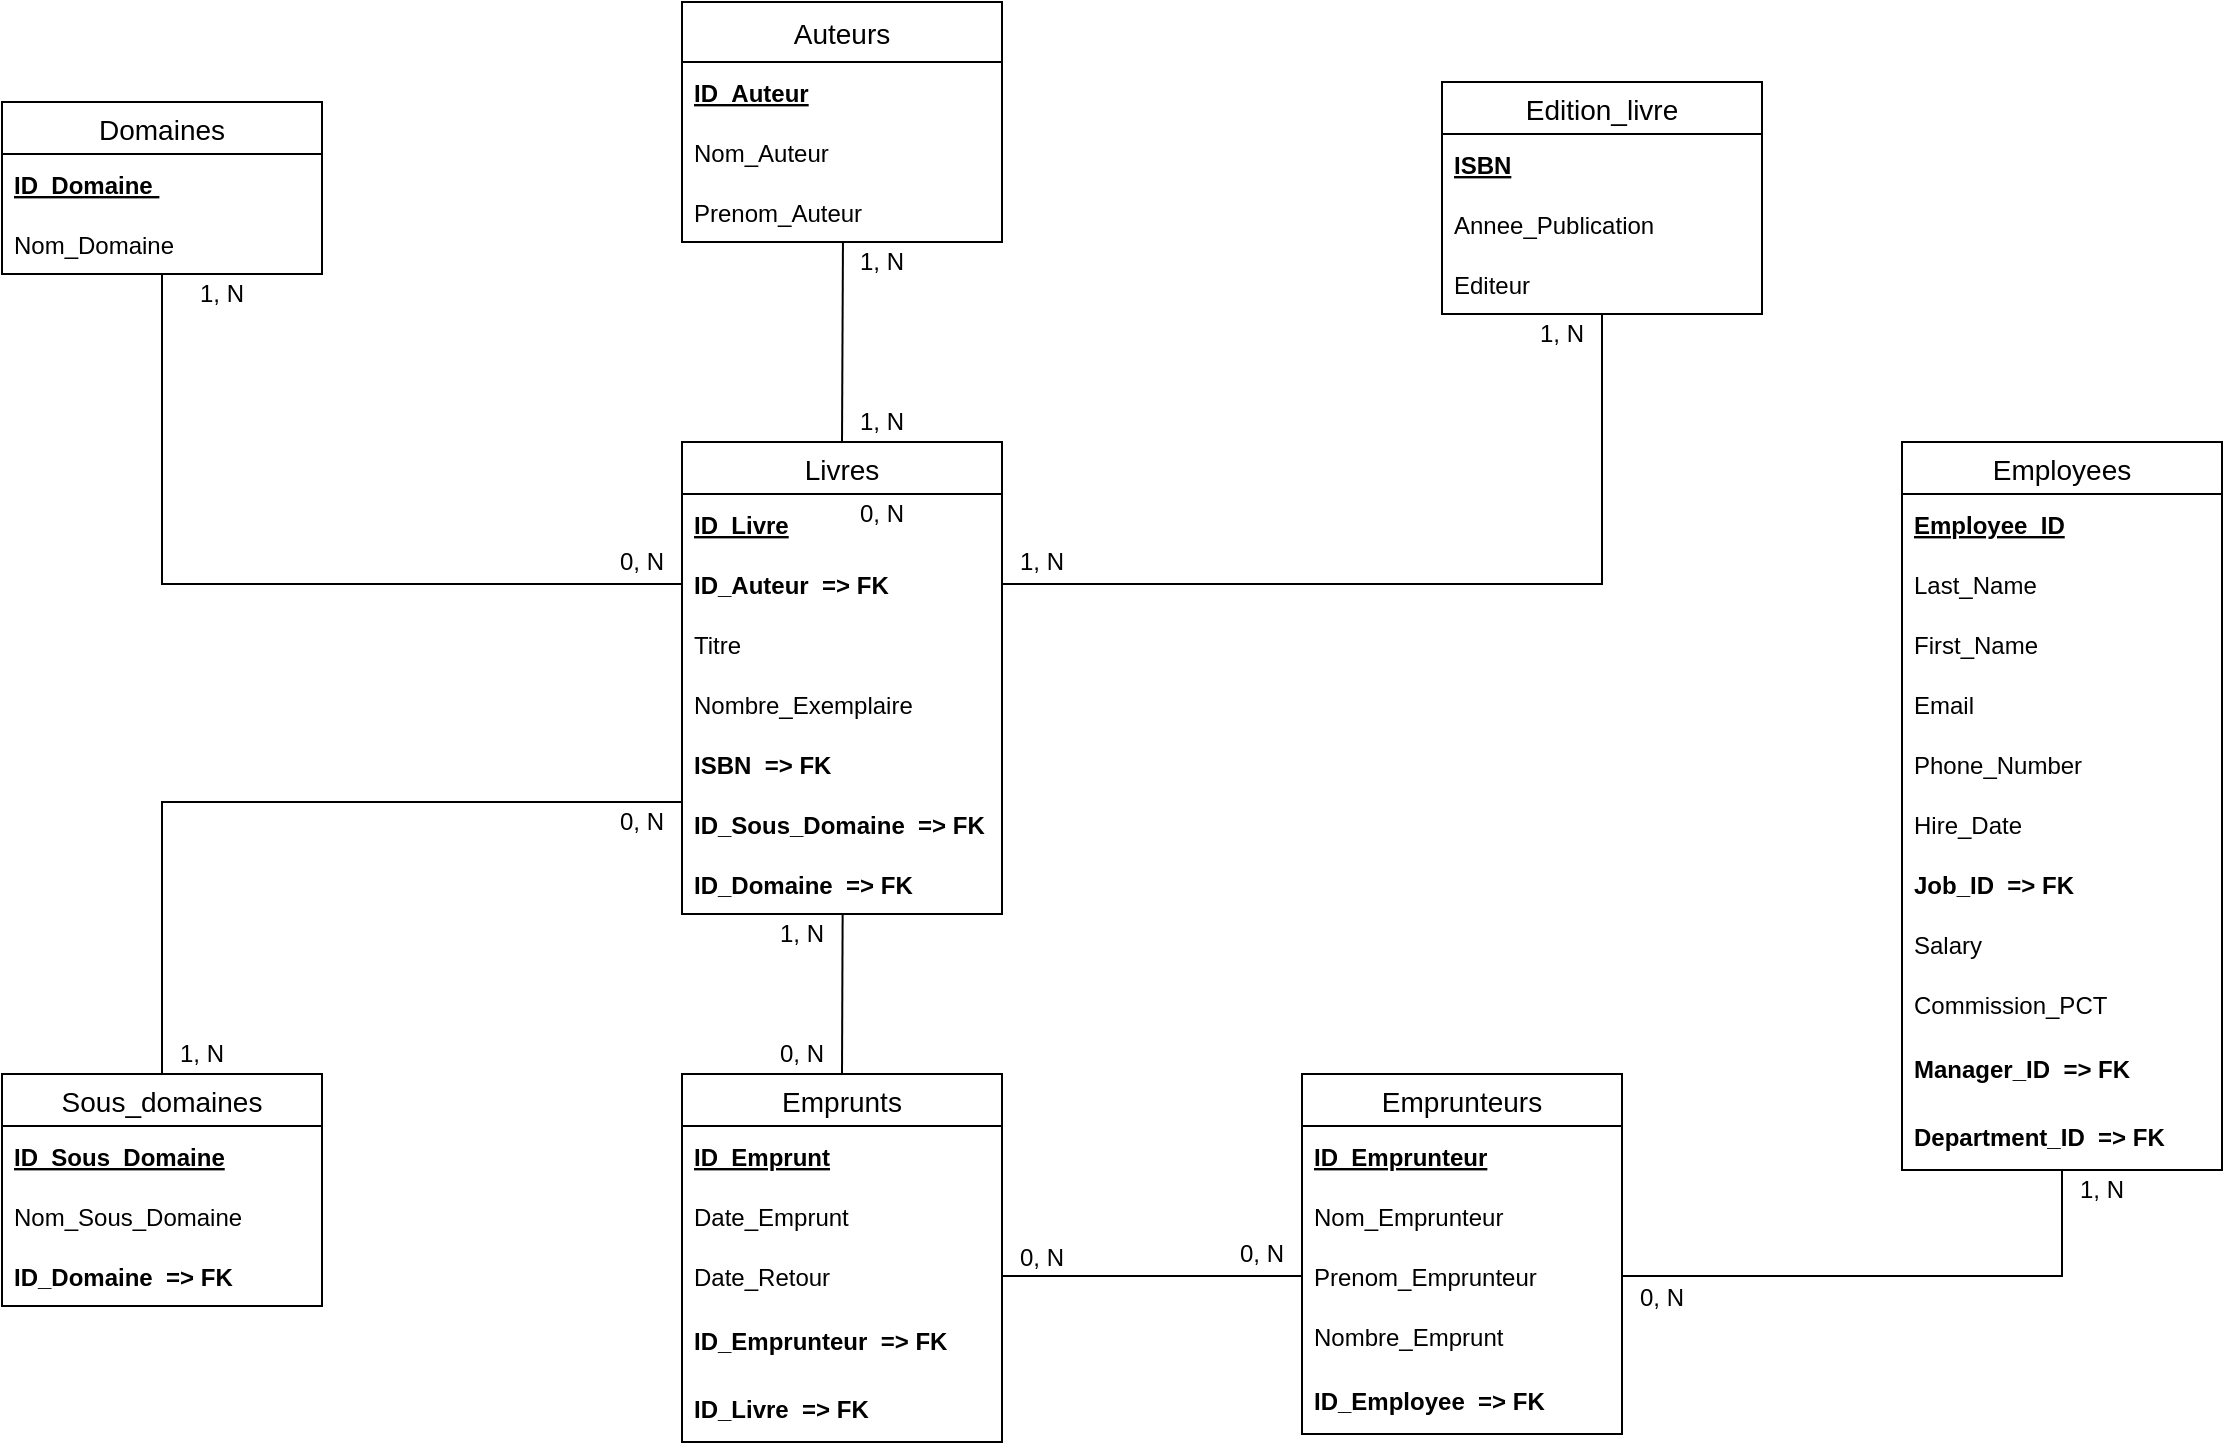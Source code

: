 <mxfile version="14.6.3" type="github">
  <diagram id="429AmuUsz2bHUvxWa3WN" name="Page-1">
    <mxGraphModel dx="1185" dy="635" grid="1" gridSize="10" guides="1" tooltips="1" connect="1" arrows="1" fold="1" page="1" pageScale="1" pageWidth="1169" pageHeight="827" math="0" shadow="0">
      <root>
        <mxCell id="0" />
        <mxCell id="1" parent="0" />
        <mxCell id="TLu3c3DGkV49g3xgr-cT-1" value="Livres" style="swimlane;fontStyle=0;childLayout=stackLayout;horizontal=1;startSize=26;horizontalStack=0;resizeParent=1;resizeParentMax=0;resizeLast=0;collapsible=1;marginBottom=0;align=center;fontSize=14;" parent="1" vertex="1">
          <mxGeometry x="380" y="240" width="160" height="236" as="geometry" />
        </mxCell>
        <mxCell id="TLu3c3DGkV49g3xgr-cT-18" value="ID_Livre" style="text;strokeColor=none;fillColor=none;spacingLeft=4;spacingRight=4;overflow=hidden;rotatable=0;points=[[0,0.5],[1,0.5]];portConstraint=eastwest;fontSize=12;fontStyle=5;verticalAlign=middle;" parent="TLu3c3DGkV49g3xgr-cT-1" vertex="1">
          <mxGeometry y="26" width="160" height="30" as="geometry" />
        </mxCell>
        <mxCell id="TLu3c3DGkV49g3xgr-cT-2" value="ID_Auteur  =&gt; FK" style="text;strokeColor=none;fillColor=none;spacingLeft=4;spacingRight=4;overflow=hidden;rotatable=0;points=[[0,0.5],[1,0.5]];portConstraint=eastwest;fontSize=12;verticalAlign=middle;fontStyle=1" parent="TLu3c3DGkV49g3xgr-cT-1" vertex="1">
          <mxGeometry y="56" width="160" height="30" as="geometry" />
        </mxCell>
        <mxCell id="TLu3c3DGkV49g3xgr-cT-3" value="Titre" style="text;strokeColor=none;fillColor=none;spacingLeft=4;spacingRight=4;overflow=hidden;rotatable=0;points=[[0,0.5],[1,0.5]];portConstraint=eastwest;fontSize=12;verticalAlign=middle;" parent="TLu3c3DGkV49g3xgr-cT-1" vertex="1">
          <mxGeometry y="86" width="160" height="30" as="geometry" />
        </mxCell>
        <mxCell id="TLu3c3DGkV49g3xgr-cT-68" value="Nombre_Exemplaire" style="text;strokeColor=none;fillColor=none;spacingLeft=4;spacingRight=4;overflow=hidden;rotatable=0;points=[[0,0.5],[1,0.5]];portConstraint=eastwest;fontSize=12;verticalAlign=middle;" parent="TLu3c3DGkV49g3xgr-cT-1" vertex="1">
          <mxGeometry y="116" width="160" height="30" as="geometry" />
        </mxCell>
        <mxCell id="TLu3c3DGkV49g3xgr-cT-4" value="ISBN  =&gt; FK" style="text;strokeColor=none;fillColor=none;spacingLeft=4;spacingRight=4;overflow=hidden;rotatable=0;points=[[0,0.5],[1,0.5]];portConstraint=eastwest;fontSize=12;verticalAlign=middle;fontStyle=1" parent="TLu3c3DGkV49g3xgr-cT-1" vertex="1">
          <mxGeometry y="146" width="160" height="30" as="geometry" />
        </mxCell>
        <mxCell id="TLu3c3DGkV49g3xgr-cT-28" value="ID_Sous_Domaine  =&gt; FK" style="text;strokeColor=none;fillColor=none;spacingLeft=4;spacingRight=4;overflow=hidden;rotatable=0;points=[[0,0.5],[1,0.5]];portConstraint=eastwest;fontSize=12;fontStyle=1;verticalAlign=middle;" parent="TLu3c3DGkV49g3xgr-cT-1" vertex="1">
          <mxGeometry y="176" width="160" height="30" as="geometry" />
        </mxCell>
        <mxCell id="TLu3c3DGkV49g3xgr-cT-17" value="ID_Domaine  =&gt; FK" style="text;strokeColor=none;fillColor=none;spacingLeft=4;spacingRight=4;overflow=hidden;rotatable=0;points=[[0,0.5],[1,0.5]];portConstraint=eastwest;fontSize=12;verticalAlign=middle;fontStyle=1" parent="TLu3c3DGkV49g3xgr-cT-1" vertex="1">
          <mxGeometry y="206" width="160" height="30" as="geometry" />
        </mxCell>
        <mxCell id="TLu3c3DGkV49g3xgr-cT-5" value="Domaines" style="swimlane;fontStyle=0;childLayout=stackLayout;horizontal=1;startSize=26;horizontalStack=0;resizeParent=1;resizeParentMax=0;resizeLast=0;collapsible=1;marginBottom=0;align=center;fontSize=14;" parent="1" vertex="1">
          <mxGeometry x="40" y="70" width="160" height="86" as="geometry" />
        </mxCell>
        <mxCell id="TLu3c3DGkV49g3xgr-cT-6" value="ID_Domaine " style="text;spacingLeft=4;spacingRight=4;overflow=hidden;rotatable=0;points=[[0,0.5],[1,0.5]];portConstraint=eastwest;fontSize=12;fontStyle=5;verticalAlign=middle;" parent="TLu3c3DGkV49g3xgr-cT-5" vertex="1">
          <mxGeometry y="26" width="160" height="30" as="geometry" />
        </mxCell>
        <mxCell id="TLu3c3DGkV49g3xgr-cT-7" value="Nom_Domaine" style="text;strokeColor=none;fillColor=none;spacingLeft=4;spacingRight=4;overflow=hidden;rotatable=0;points=[[0,0.5],[1,0.5]];portConstraint=eastwest;fontSize=12;verticalAlign=middle;" parent="TLu3c3DGkV49g3xgr-cT-5" vertex="1">
          <mxGeometry y="56" width="160" height="30" as="geometry" />
        </mxCell>
        <mxCell id="TLu3c3DGkV49g3xgr-cT-9" value="Edition_livre" style="swimlane;fontStyle=0;childLayout=stackLayout;horizontal=1;startSize=26;horizontalStack=0;resizeParent=1;resizeParentMax=0;resizeLast=0;collapsible=1;marginBottom=0;align=center;fontSize=14;" parent="1" vertex="1">
          <mxGeometry x="760" y="60" width="160" height="116" as="geometry" />
        </mxCell>
        <mxCell id="TLu3c3DGkV49g3xgr-cT-10" value="ISBN" style="text;strokeColor=none;fillColor=none;spacingLeft=4;spacingRight=4;overflow=hidden;rotatable=0;points=[[0,0.5],[1,0.5]];portConstraint=eastwest;fontSize=12;verticalAlign=middle;fontStyle=5" parent="TLu3c3DGkV49g3xgr-cT-9" vertex="1">
          <mxGeometry y="26" width="160" height="30" as="geometry" />
        </mxCell>
        <mxCell id="TLu3c3DGkV49g3xgr-cT-27" value="Annee_Publication" style="text;strokeColor=none;fillColor=none;spacingLeft=4;spacingRight=4;overflow=hidden;rotatable=0;points=[[0,0.5],[1,0.5]];portConstraint=eastwest;fontSize=12;verticalAlign=middle;" parent="TLu3c3DGkV49g3xgr-cT-9" vertex="1">
          <mxGeometry y="56" width="160" height="30" as="geometry" />
        </mxCell>
        <mxCell id="TLu3c3DGkV49g3xgr-cT-11" value="Editeur" style="text;strokeColor=none;fillColor=none;spacingLeft=4;spacingRight=4;overflow=hidden;rotatable=0;points=[[0,0.5],[1,0.5]];portConstraint=eastwest;fontSize=12;verticalAlign=middle;" parent="TLu3c3DGkV49g3xgr-cT-9" vertex="1">
          <mxGeometry y="86" width="160" height="30" as="geometry" />
        </mxCell>
        <mxCell id="TLu3c3DGkV49g3xgr-cT-13" value="Sous_domaines" style="swimlane;fontStyle=0;childLayout=stackLayout;horizontal=1;startSize=26;horizontalStack=0;resizeParent=1;resizeParentMax=0;resizeLast=0;collapsible=1;marginBottom=0;align=center;fontSize=14;" parent="1" vertex="1">
          <mxGeometry x="40" y="556" width="160" height="116" as="geometry" />
        </mxCell>
        <mxCell id="TLu3c3DGkV49g3xgr-cT-14" value="ID_Sous_Domaine" style="text;strokeColor=none;fillColor=none;spacingLeft=4;spacingRight=4;overflow=hidden;rotatable=0;points=[[0,0.5],[1,0.5]];portConstraint=eastwest;fontSize=12;fontStyle=5;verticalAlign=middle;" parent="TLu3c3DGkV49g3xgr-cT-13" vertex="1">
          <mxGeometry y="26" width="160" height="30" as="geometry" />
        </mxCell>
        <mxCell id="TLu3c3DGkV49g3xgr-cT-26" value="Nom_Sous_Domaine" style="text;strokeColor=none;fillColor=none;spacingLeft=4;spacingRight=4;overflow=hidden;rotatable=0;points=[[0,0.5],[1,0.5]];portConstraint=eastwest;fontSize=12;verticalAlign=middle;" parent="TLu3c3DGkV49g3xgr-cT-13" vertex="1">
          <mxGeometry y="56" width="160" height="30" as="geometry" />
        </mxCell>
        <mxCell id="TLu3c3DGkV49g3xgr-cT-15" value="ID_Domaine  =&gt; FK" style="text;strokeColor=none;fillColor=none;spacingLeft=4;spacingRight=4;overflow=hidden;rotatable=0;points=[[0,0.5],[1,0.5]];portConstraint=eastwest;fontSize=12;verticalAlign=middle;fontStyle=1" parent="TLu3c3DGkV49g3xgr-cT-13" vertex="1">
          <mxGeometry y="86" width="160" height="30" as="geometry" />
        </mxCell>
        <mxCell id="TLu3c3DGkV49g3xgr-cT-40" value="Auteurs" style="swimlane;fontStyle=0;childLayout=stackLayout;horizontal=1;startSize=30;horizontalStack=0;resizeParent=1;resizeParentMax=0;resizeLast=0;collapsible=1;marginBottom=0;align=center;fontSize=14;" parent="1" vertex="1">
          <mxGeometry x="380" y="20" width="160" height="120" as="geometry" />
        </mxCell>
        <mxCell id="TLu3c3DGkV49g3xgr-cT-41" value="ID_Auteur" style="text;strokeColor=none;fillColor=none;spacingLeft=4;spacingRight=4;overflow=hidden;rotatable=0;points=[[0,0.5],[1,0.5]];portConstraint=eastwest;fontSize=12;verticalAlign=middle;fontStyle=5" parent="TLu3c3DGkV49g3xgr-cT-40" vertex="1">
          <mxGeometry y="30" width="160" height="30" as="geometry" />
        </mxCell>
        <mxCell id="TLu3c3DGkV49g3xgr-cT-42" value="Nom_Auteur" style="text;strokeColor=none;fillColor=none;spacingLeft=4;spacingRight=4;overflow=hidden;rotatable=0;points=[[0,0.5],[1,0.5]];portConstraint=eastwest;fontSize=12;verticalAlign=middle;" parent="TLu3c3DGkV49g3xgr-cT-40" vertex="1">
          <mxGeometry y="60" width="160" height="30" as="geometry" />
        </mxCell>
        <mxCell id="TLu3c3DGkV49g3xgr-cT-43" value="Prenom_Auteur" style="text;strokeColor=none;fillColor=none;spacingLeft=4;spacingRight=4;overflow=hidden;rotatable=0;points=[[0,0.5],[1,0.5]];portConstraint=eastwest;fontSize=12;verticalAlign=middle;" parent="TLu3c3DGkV49g3xgr-cT-40" vertex="1">
          <mxGeometry y="90" width="160" height="30" as="geometry" />
        </mxCell>
        <mxCell id="TLu3c3DGkV49g3xgr-cT-45" value="" style="endArrow=none;html=1;rounded=0;edgeStyle=orthogonalEdgeStyle;exitX=1;exitY=0.5;exitDx=0;exitDy=0;entryX=0.5;entryY=1;entryDx=0;entryDy=0;" parent="1" source="TLu3c3DGkV49g3xgr-cT-2" target="TLu3c3DGkV49g3xgr-cT-9" edge="1">
          <mxGeometry relative="1" as="geometry">
            <mxPoint x="330" y="370" as="sourcePoint" />
            <mxPoint x="850" y="190" as="targetPoint" />
          </mxGeometry>
        </mxCell>
        <mxCell id="TLu3c3DGkV49g3xgr-cT-46" value="" style="endArrow=none;html=1;rounded=0;exitX=0.5;exitY=0;exitDx=0;exitDy=0;edgeStyle=orthogonalEdgeStyle;entryX=0;entryY=0.133;entryDx=0;entryDy=0;entryPerimeter=0;" parent="1" source="TLu3c3DGkV49g3xgr-cT-13" target="TLu3c3DGkV49g3xgr-cT-28" edge="1">
          <mxGeometry relative="1" as="geometry">
            <mxPoint x="330" y="370" as="sourcePoint" />
            <mxPoint x="330" y="350" as="targetPoint" />
            <Array as="points">
              <mxPoint x="120" y="420" />
            </Array>
          </mxGeometry>
        </mxCell>
        <mxCell id="TLu3c3DGkV49g3xgr-cT-47" value="" style="endArrow=none;html=1;rounded=0;edgeStyle=orthogonalEdgeStyle;entryX=0;entryY=0.5;entryDx=0;entryDy=0;exitX=0.5;exitY=1;exitDx=0;exitDy=0;" parent="1" source="TLu3c3DGkV49g3xgr-cT-5" target="TLu3c3DGkV49g3xgr-cT-2" edge="1">
          <mxGeometry relative="1" as="geometry">
            <mxPoint x="120" y="220" as="sourcePoint" />
            <mxPoint x="310" y="320" as="targetPoint" />
            <Array as="points">
              <mxPoint x="130" y="311" />
              <mxPoint x="310" y="311" />
              <mxPoint x="380" y="310" />
            </Array>
          </mxGeometry>
        </mxCell>
        <mxCell id="TLu3c3DGkV49g3xgr-cT-58" value="0, N" style="text;html=1;strokeColor=none;fillColor=none;align=center;verticalAlign=middle;whiteSpace=wrap;rounded=0;" parent="1" vertex="1">
          <mxGeometry x="340" y="290" width="40" height="20" as="geometry" />
        </mxCell>
        <mxCell id="TLu3c3DGkV49g3xgr-cT-59" value="1, N" style="text;html=1;strokeColor=none;fillColor=none;align=center;verticalAlign=middle;whiteSpace=wrap;rounded=0;" parent="1" vertex="1">
          <mxGeometry x="120" y="536" width="40" height="20" as="geometry" />
        </mxCell>
        <mxCell id="TLu3c3DGkV49g3xgr-cT-62" value="0, N" style="text;html=1;strokeColor=none;fillColor=none;align=center;verticalAlign=middle;whiteSpace=wrap;rounded=0;" parent="1" vertex="1">
          <mxGeometry x="340" y="420" width="40" height="20" as="geometry" />
        </mxCell>
        <mxCell id="TLu3c3DGkV49g3xgr-cT-64" value="1, N" style="text;html=1;strokeColor=none;fillColor=none;align=center;verticalAlign=middle;whiteSpace=wrap;rounded=0;" parent="1" vertex="1">
          <mxGeometry x="130" y="156" width="40" height="20" as="geometry" />
        </mxCell>
        <mxCell id="TLu3c3DGkV49g3xgr-cT-65" value="1, N" style="text;html=1;strokeColor=none;fillColor=none;align=center;verticalAlign=middle;whiteSpace=wrap;rounded=0;" parent="1" vertex="1">
          <mxGeometry x="540" y="290" width="40" height="20" as="geometry" />
        </mxCell>
        <mxCell id="TLu3c3DGkV49g3xgr-cT-66" value="1, N" style="text;html=1;strokeColor=none;fillColor=none;align=center;verticalAlign=middle;whiteSpace=wrap;rounded=0;" parent="1" vertex="1">
          <mxGeometry x="800" y="176" width="40" height="20" as="geometry" />
        </mxCell>
        <mxCell id="TLu3c3DGkV49g3xgr-cT-69" value="Emprunteurs" style="swimlane;fontStyle=0;childLayout=stackLayout;horizontal=1;startSize=26;horizontalStack=0;resizeParent=1;resizeParentMax=0;resizeLast=0;collapsible=1;marginBottom=0;align=center;fontSize=14;" parent="1" vertex="1">
          <mxGeometry x="690" y="556" width="160" height="180" as="geometry" />
        </mxCell>
        <mxCell id="TLu3c3DGkV49g3xgr-cT-70" value="ID_Emprunteur" style="text;strokeColor=none;fillColor=none;spacingLeft=4;spacingRight=4;overflow=hidden;rotatable=0;points=[[0,0.5],[1,0.5]];portConstraint=eastwest;fontSize=12;verticalAlign=middle;fontStyle=5" parent="TLu3c3DGkV49g3xgr-cT-69" vertex="1">
          <mxGeometry y="26" width="160" height="30" as="geometry" />
        </mxCell>
        <mxCell id="TLu3c3DGkV49g3xgr-cT-71" value="Nom_Emprunteur" style="text;strokeColor=none;fillColor=none;spacingLeft=4;spacingRight=4;overflow=hidden;rotatable=0;points=[[0,0.5],[1,0.5]];portConstraint=eastwest;fontSize=12;verticalAlign=middle;" parent="TLu3c3DGkV49g3xgr-cT-69" vertex="1">
          <mxGeometry y="56" width="160" height="30" as="geometry" />
        </mxCell>
        <mxCell id="TLu3c3DGkV49g3xgr-cT-72" value="Prenom_Emprunteur" style="text;strokeColor=none;fillColor=none;spacingLeft=4;spacingRight=4;overflow=hidden;rotatable=0;points=[[0,0.5],[1,0.5]];portConstraint=eastwest;fontSize=12;verticalAlign=middle;" parent="TLu3c3DGkV49g3xgr-cT-69" vertex="1">
          <mxGeometry y="86" width="160" height="30" as="geometry" />
        </mxCell>
        <mxCell id="TLu3c3DGkV49g3xgr-cT-75" value="Nombre_Emprunt" style="text;strokeColor=none;fillColor=none;spacingLeft=4;spacingRight=4;overflow=hidden;rotatable=0;points=[[0,0.5],[1,0.5]];portConstraint=eastwest;fontSize=12;verticalAlign=middle;" parent="TLu3c3DGkV49g3xgr-cT-69" vertex="1">
          <mxGeometry y="116" width="160" height="30" as="geometry" />
        </mxCell>
        <mxCell id="TLu3c3DGkV49g3xgr-cT-73" value="ID_Employee  =&gt; FK" style="text;strokeColor=none;fillColor=none;spacingLeft=4;spacingRight=4;overflow=hidden;rotatable=0;points=[[0,0.5],[1,0.5]];portConstraint=eastwest;fontSize=12;verticalAlign=middle;fontStyle=1" parent="TLu3c3DGkV49g3xgr-cT-69" vertex="1">
          <mxGeometry y="146" width="160" height="34" as="geometry" />
        </mxCell>
        <mxCell id="TLu3c3DGkV49g3xgr-cT-76" value="Emprunts" style="swimlane;fontStyle=0;childLayout=stackLayout;horizontal=1;startSize=26;horizontalStack=0;resizeParent=1;resizeParentMax=0;resizeLast=0;collapsible=1;marginBottom=0;align=center;fontSize=14;" parent="1" vertex="1">
          <mxGeometry x="380" y="556" width="160" height="184" as="geometry" />
        </mxCell>
        <mxCell id="TLu3c3DGkV49g3xgr-cT-77" value="ID_Emprunt" style="text;strokeColor=none;fillColor=none;spacingLeft=4;spacingRight=4;overflow=hidden;rotatable=0;points=[[0,0.5],[1,0.5]];portConstraint=eastwest;fontSize=12;verticalAlign=middle;fontStyle=5" parent="TLu3c3DGkV49g3xgr-cT-76" vertex="1">
          <mxGeometry y="26" width="160" height="30" as="geometry" />
        </mxCell>
        <mxCell id="TLu3c3DGkV49g3xgr-cT-78" value="Date_Emprunt" style="text;strokeColor=none;fillColor=none;spacingLeft=4;spacingRight=4;overflow=hidden;rotatable=0;points=[[0,0.5],[1,0.5]];portConstraint=eastwest;fontSize=12;verticalAlign=middle;" parent="TLu3c3DGkV49g3xgr-cT-76" vertex="1">
          <mxGeometry y="56" width="160" height="30" as="geometry" />
        </mxCell>
        <mxCell id="TLu3c3DGkV49g3xgr-cT-79" value="Date_Retour" style="text;strokeColor=none;fillColor=none;spacingLeft=4;spacingRight=4;overflow=hidden;rotatable=0;points=[[0,0.5],[1,0.5]];portConstraint=eastwest;fontSize=12;verticalAlign=middle;" parent="TLu3c3DGkV49g3xgr-cT-76" vertex="1">
          <mxGeometry y="86" width="160" height="30" as="geometry" />
        </mxCell>
        <mxCell id="5XA2xY9VoY0x5GMOkKnN-1" value="ID_Emprunteur  =&gt; FK" style="text;strokeColor=none;fillColor=none;spacingLeft=4;spacingRight=4;overflow=hidden;rotatable=0;points=[[0,0.5],[1,0.5]];portConstraint=eastwest;fontSize=12;verticalAlign=middle;fontStyle=1" vertex="1" parent="TLu3c3DGkV49g3xgr-cT-76">
          <mxGeometry y="116" width="160" height="34" as="geometry" />
        </mxCell>
        <mxCell id="TLu3c3DGkV49g3xgr-cT-81" value="ID_Livre  =&gt; FK" style="text;strokeColor=none;fillColor=none;spacingLeft=4;spacingRight=4;overflow=hidden;rotatable=0;points=[[0,0.5],[1,0.5]];portConstraint=eastwest;fontSize=12;verticalAlign=middle;fontStyle=1" parent="TLu3c3DGkV49g3xgr-cT-76" vertex="1">
          <mxGeometry y="150" width="160" height="34" as="geometry" />
        </mxCell>
        <mxCell id="TLu3c3DGkV49g3xgr-cT-82" value="" style="endArrow=none;html=1;rounded=0;entryX=0.502;entryY=1.002;entryDx=0;entryDy=0;exitX=0.5;exitY=0;exitDx=0;exitDy=0;entryPerimeter=0;" parent="1" source="TLu3c3DGkV49g3xgr-cT-76" target="TLu3c3DGkV49g3xgr-cT-17" edge="1">
          <mxGeometry relative="1" as="geometry">
            <mxPoint x="330" y="470" as="sourcePoint" />
            <mxPoint x="490" y="470" as="targetPoint" />
          </mxGeometry>
        </mxCell>
        <mxCell id="TLu3c3DGkV49g3xgr-cT-84" value="0, N" style="text;html=1;strokeColor=none;fillColor=none;align=center;verticalAlign=middle;whiteSpace=wrap;rounded=0;" parent="1" vertex="1">
          <mxGeometry x="460" y="266" width="40" height="20" as="geometry" />
        </mxCell>
        <mxCell id="TLu3c3DGkV49g3xgr-cT-85" value="0, N" style="text;html=1;strokeColor=none;fillColor=none;align=center;verticalAlign=middle;whiteSpace=wrap;rounded=0;" parent="1" vertex="1">
          <mxGeometry x="420" y="536" width="40" height="20" as="geometry" />
        </mxCell>
        <mxCell id="TLu3c3DGkV49g3xgr-cT-87" value="0, N" style="text;html=1;strokeColor=none;fillColor=none;align=center;verticalAlign=middle;whiteSpace=wrap;rounded=0;" parent="1" vertex="1">
          <mxGeometry x="650" y="636" width="40" height="20" as="geometry" />
        </mxCell>
        <mxCell id="TLu3c3DGkV49g3xgr-cT-88" value="0, N" style="text;html=1;strokeColor=none;fillColor=none;align=center;verticalAlign=middle;whiteSpace=wrap;rounded=0;" parent="1" vertex="1">
          <mxGeometry x="540" y="638" width="40" height="20" as="geometry" />
        </mxCell>
        <mxCell id="5XA2xY9VoY0x5GMOkKnN-3" value="Employees" style="swimlane;fontStyle=0;childLayout=stackLayout;horizontal=1;startSize=26;horizontalStack=0;resizeParent=1;resizeParentMax=0;resizeLast=0;collapsible=1;marginBottom=0;align=center;fontSize=14;" vertex="1" parent="1">
          <mxGeometry x="990" y="240" width="160" height="364" as="geometry" />
        </mxCell>
        <mxCell id="5XA2xY9VoY0x5GMOkKnN-4" value="Employee_ID" style="text;strokeColor=none;fillColor=none;spacingLeft=4;spacingRight=4;overflow=hidden;rotatable=0;points=[[0,0.5],[1,0.5]];portConstraint=eastwest;fontSize=12;verticalAlign=middle;fontStyle=5" vertex="1" parent="5XA2xY9VoY0x5GMOkKnN-3">
          <mxGeometry y="26" width="160" height="30" as="geometry" />
        </mxCell>
        <mxCell id="5XA2xY9VoY0x5GMOkKnN-6" value="Last_Name" style="text;strokeColor=none;fillColor=none;spacingLeft=4;spacingRight=4;overflow=hidden;rotatable=0;points=[[0,0.5],[1,0.5]];portConstraint=eastwest;fontSize=12;verticalAlign=middle;" vertex="1" parent="5XA2xY9VoY0x5GMOkKnN-3">
          <mxGeometry y="56" width="160" height="30" as="geometry" />
        </mxCell>
        <mxCell id="5XA2xY9VoY0x5GMOkKnN-5" value="First_Name" style="text;strokeColor=none;fillColor=none;spacingLeft=4;spacingRight=4;overflow=hidden;rotatable=0;points=[[0,0.5],[1,0.5]];portConstraint=eastwest;fontSize=12;verticalAlign=middle;" vertex="1" parent="5XA2xY9VoY0x5GMOkKnN-3">
          <mxGeometry y="86" width="160" height="30" as="geometry" />
        </mxCell>
        <mxCell id="5XA2xY9VoY0x5GMOkKnN-7" value="Email" style="text;strokeColor=none;fillColor=none;spacingLeft=4;spacingRight=4;overflow=hidden;rotatable=0;points=[[0,0.5],[1,0.5]];portConstraint=eastwest;fontSize=12;verticalAlign=middle;" vertex="1" parent="5XA2xY9VoY0x5GMOkKnN-3">
          <mxGeometry y="116" width="160" height="30" as="geometry" />
        </mxCell>
        <mxCell id="5XA2xY9VoY0x5GMOkKnN-11" value="Phone_Number" style="text;strokeColor=none;fillColor=none;spacingLeft=4;spacingRight=4;overflow=hidden;rotatable=0;points=[[0,0.5],[1,0.5]];portConstraint=eastwest;fontSize=12;verticalAlign=middle;" vertex="1" parent="5XA2xY9VoY0x5GMOkKnN-3">
          <mxGeometry y="146" width="160" height="30" as="geometry" />
        </mxCell>
        <mxCell id="5XA2xY9VoY0x5GMOkKnN-12" value="Hire_Date" style="text;strokeColor=none;fillColor=none;spacingLeft=4;spacingRight=4;overflow=hidden;rotatable=0;points=[[0,0.5],[1,0.5]];portConstraint=eastwest;fontSize=12;verticalAlign=middle;" vertex="1" parent="5XA2xY9VoY0x5GMOkKnN-3">
          <mxGeometry y="176" width="160" height="30" as="geometry" />
        </mxCell>
        <mxCell id="5XA2xY9VoY0x5GMOkKnN-13" value="Job_ID  =&gt; FK" style="text;strokeColor=none;fillColor=none;spacingLeft=4;spacingRight=4;overflow=hidden;rotatable=0;points=[[0,0.5],[1,0.5]];portConstraint=eastwest;fontSize=12;verticalAlign=middle;fontStyle=1" vertex="1" parent="5XA2xY9VoY0x5GMOkKnN-3">
          <mxGeometry y="206" width="160" height="30" as="geometry" />
        </mxCell>
        <mxCell id="5XA2xY9VoY0x5GMOkKnN-10" value="Salary" style="text;strokeColor=none;fillColor=none;spacingLeft=4;spacingRight=4;overflow=hidden;rotatable=0;points=[[0,0.5],[1,0.5]];portConstraint=eastwest;fontSize=12;verticalAlign=middle;" vertex="1" parent="5XA2xY9VoY0x5GMOkKnN-3">
          <mxGeometry y="236" width="160" height="30" as="geometry" />
        </mxCell>
        <mxCell id="5XA2xY9VoY0x5GMOkKnN-14" value="Commission_PCT" style="text;strokeColor=none;fillColor=none;spacingLeft=4;spacingRight=4;overflow=hidden;rotatable=0;points=[[0,0.5],[1,0.5]];portConstraint=eastwest;fontSize=12;verticalAlign=middle;" vertex="1" parent="5XA2xY9VoY0x5GMOkKnN-3">
          <mxGeometry y="266" width="160" height="30" as="geometry" />
        </mxCell>
        <mxCell id="5XA2xY9VoY0x5GMOkKnN-8" value="Manager_ID  =&gt; FK" style="text;strokeColor=none;fillColor=none;spacingLeft=4;spacingRight=4;overflow=hidden;rotatable=0;points=[[0,0.5],[1,0.5]];portConstraint=eastwest;fontSize=12;verticalAlign=middle;fontStyle=1" vertex="1" parent="5XA2xY9VoY0x5GMOkKnN-3">
          <mxGeometry y="296" width="160" height="34" as="geometry" />
        </mxCell>
        <mxCell id="5XA2xY9VoY0x5GMOkKnN-9" value="Department_ID  =&gt; FK" style="text;strokeColor=none;fillColor=none;spacingLeft=4;spacingRight=4;overflow=hidden;rotatable=0;points=[[0,0.5],[1,0.5]];portConstraint=eastwest;fontSize=12;verticalAlign=middle;fontStyle=1" vertex="1" parent="5XA2xY9VoY0x5GMOkKnN-3">
          <mxGeometry y="330" width="160" height="34" as="geometry" />
        </mxCell>
        <mxCell id="5XA2xY9VoY0x5GMOkKnN-16" value="" style="endArrow=none;html=1;rounded=0;entryX=1;entryY=0.5;entryDx=0;entryDy=0;exitX=0;exitY=0.5;exitDx=0;exitDy=0;" edge="1" parent="1" source="TLu3c3DGkV49g3xgr-cT-72" target="TLu3c3DGkV49g3xgr-cT-79">
          <mxGeometry relative="1" as="geometry">
            <mxPoint x="600" y="845.94" as="sourcePoint" />
            <mxPoint x="600.32" y="556" as="targetPoint" />
          </mxGeometry>
        </mxCell>
        <mxCell id="5XA2xY9VoY0x5GMOkKnN-17" value="" style="endArrow=none;html=1;rounded=0;exitX=0.5;exitY=0;exitDx=0;exitDy=0;entryX=0.503;entryY=1.005;entryDx=0;entryDy=0;entryPerimeter=0;" edge="1" parent="1" source="TLu3c3DGkV49g3xgr-cT-1" target="TLu3c3DGkV49g3xgr-cT-43">
          <mxGeometry relative="1" as="geometry">
            <mxPoint x="479.66" y="229.94" as="sourcePoint" />
            <mxPoint x="460" y="150" as="targetPoint" />
          </mxGeometry>
        </mxCell>
        <mxCell id="5XA2xY9VoY0x5GMOkKnN-18" value="1, N" style="text;html=1;strokeColor=none;fillColor=none;align=center;verticalAlign=middle;whiteSpace=wrap;rounded=0;" vertex="1" parent="1">
          <mxGeometry x="460" y="140" width="40" height="20" as="geometry" />
        </mxCell>
        <mxCell id="5XA2xY9VoY0x5GMOkKnN-19" value="1, N" style="text;html=1;strokeColor=none;fillColor=none;align=center;verticalAlign=middle;whiteSpace=wrap;rounded=0;" vertex="1" parent="1">
          <mxGeometry x="460" y="220" width="40" height="20" as="geometry" />
        </mxCell>
        <mxCell id="5XA2xY9VoY0x5GMOkKnN-20" value="1, N" style="text;html=1;strokeColor=none;fillColor=none;align=center;verticalAlign=middle;whiteSpace=wrap;rounded=0;" vertex="1" parent="1">
          <mxGeometry x="420" y="476" width="40" height="20" as="geometry" />
        </mxCell>
        <mxCell id="5XA2xY9VoY0x5GMOkKnN-30" value="" style="endArrow=none;html=1;rounded=0;edgeStyle=orthogonalEdgeStyle;exitX=1;exitY=0.5;exitDx=0;exitDy=0;entryX=0.5;entryY=1;entryDx=0;entryDy=0;" edge="1" parent="1" source="TLu3c3DGkV49g3xgr-cT-72" target="5XA2xY9VoY0x5GMOkKnN-3">
          <mxGeometry relative="1" as="geometry">
            <mxPoint x="870" y="670.5" as="sourcePoint" />
            <mxPoint x="1070" y="610" as="targetPoint" />
          </mxGeometry>
        </mxCell>
        <mxCell id="5XA2xY9VoY0x5GMOkKnN-32" value="1, N" style="text;html=1;strokeColor=none;fillColor=none;align=center;verticalAlign=middle;whiteSpace=wrap;rounded=0;" vertex="1" parent="1">
          <mxGeometry x="1070" y="604" width="40" height="20" as="geometry" />
        </mxCell>
        <mxCell id="5XA2xY9VoY0x5GMOkKnN-33" value="0, N" style="text;html=1;strokeColor=none;fillColor=none;align=center;verticalAlign=middle;whiteSpace=wrap;rounded=0;" vertex="1" parent="1">
          <mxGeometry x="850" y="658" width="40" height="20" as="geometry" />
        </mxCell>
      </root>
    </mxGraphModel>
  </diagram>
</mxfile>
